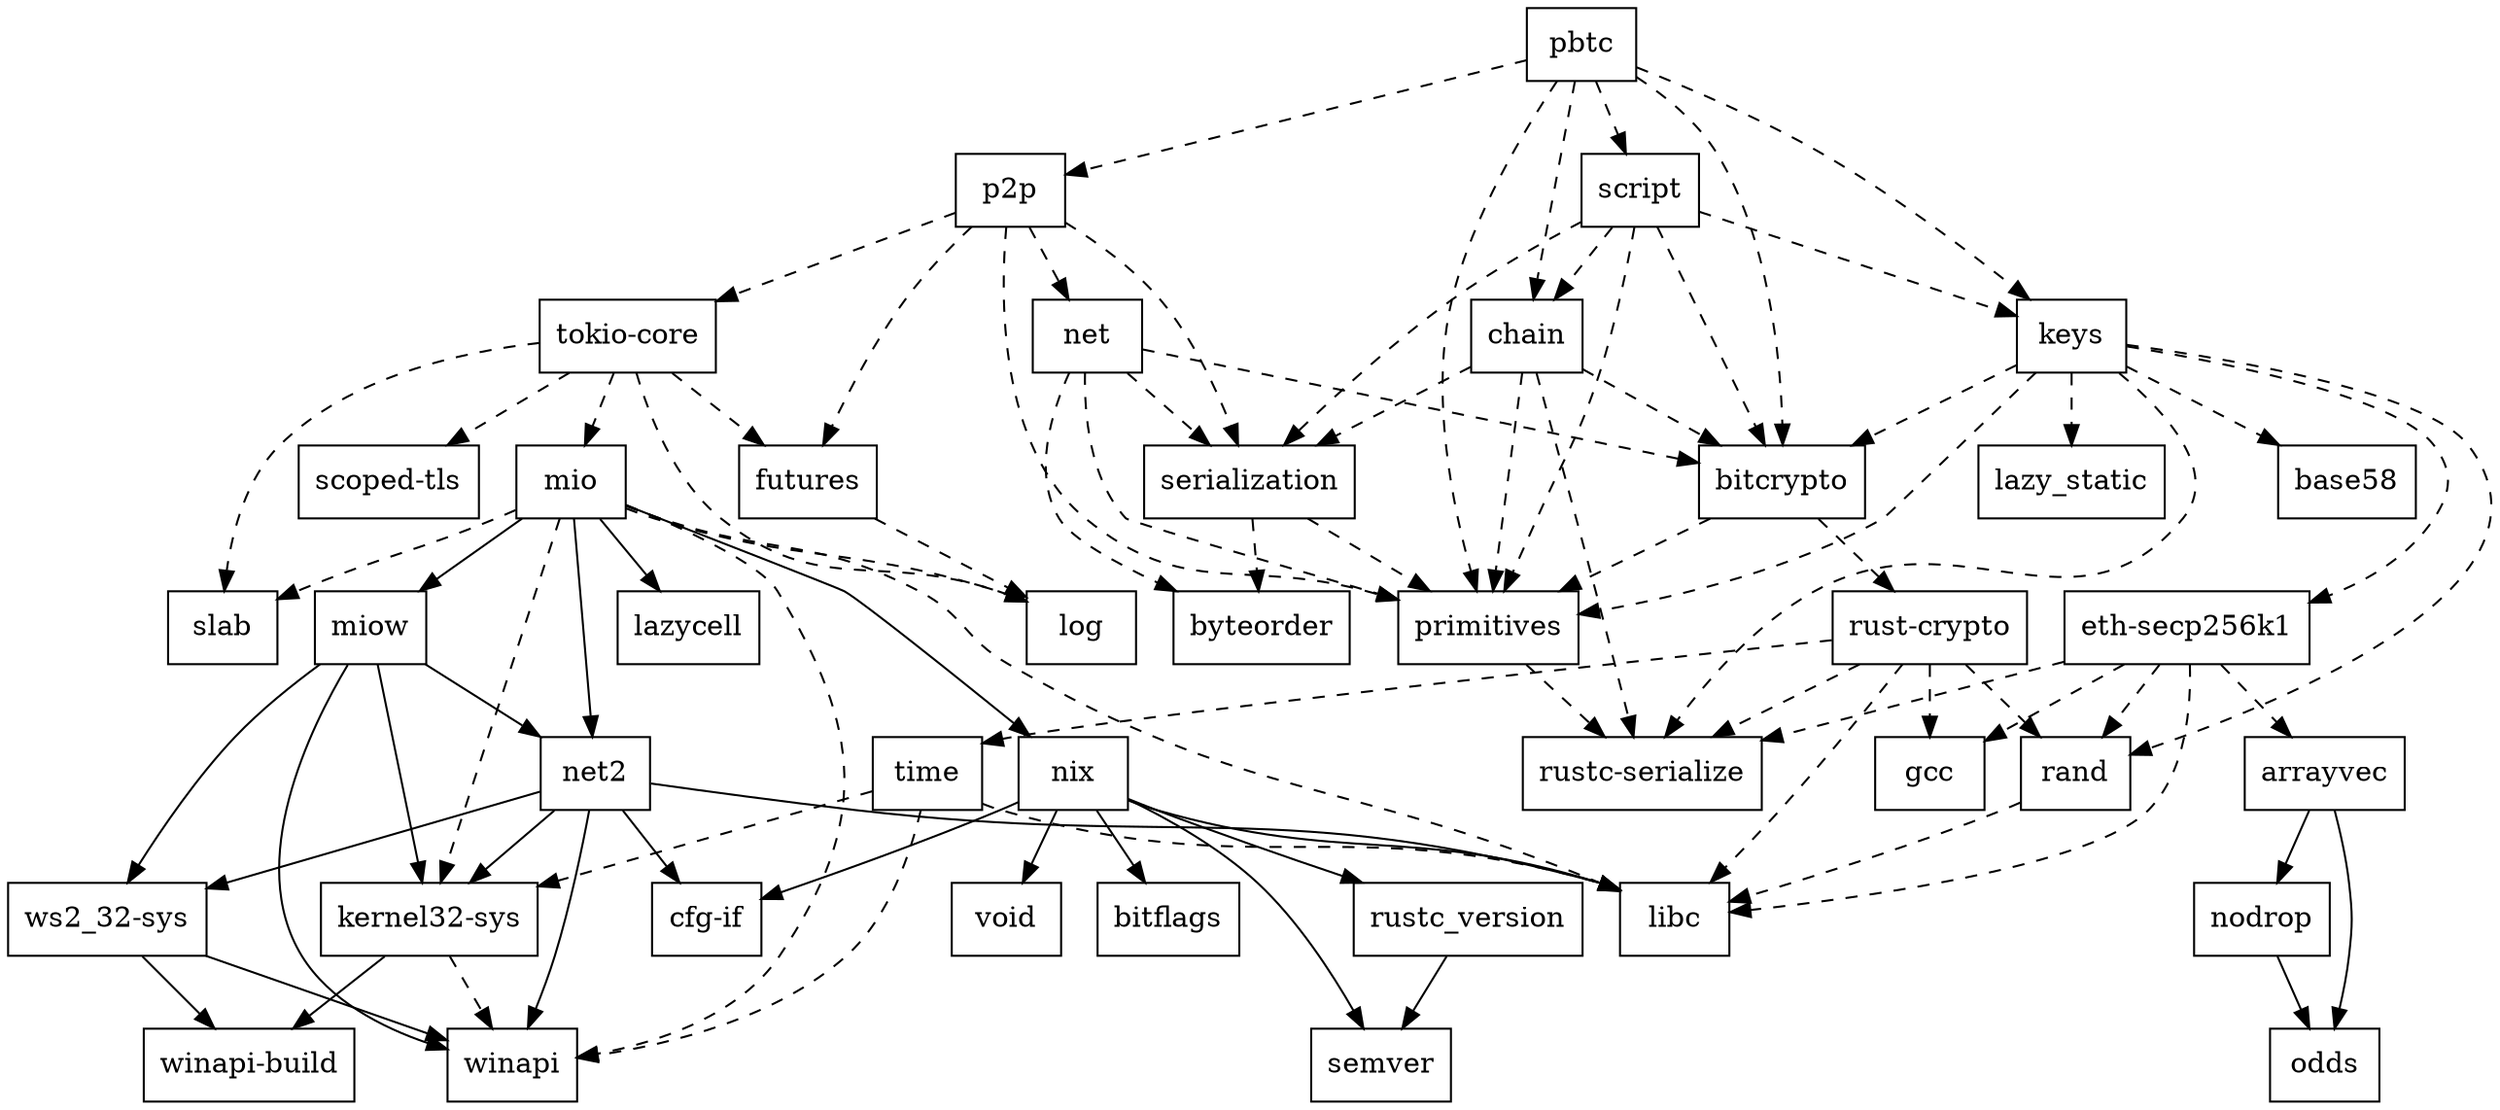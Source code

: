 digraph dependencies {
	N0[label="pbtc",shape=box];
	N1[label="bitcrypto",shape=box];
	N2[label="chain",shape=box];
	N3[label="keys",shape=box];
	N4[label="p2p",shape=box];
	N5[label="primitives",shape=box];
	N6[label="script",shape=box];
	N7[label="arrayvec",shape=box];
	N8[label="nodrop",shape=box];
	N9[label="odds",shape=box];
	N10[label="base58",shape=box];
	N11[label="rust-crypto",shape=box];
	N12[label="bitflags",shape=box];
	N13[label="byteorder",shape=box];
	N14[label="cfg-if",shape=box];
	N15[label="rustc-serialize",shape=box];
	N16[label="serialization",shape=box];
	N17[label="eth-secp256k1",shape=box];
	N18[label="gcc",shape=box];
	N19[label="libc",shape=box];
	N20[label="rand",shape=box];
	N21[label="futures",shape=box];
	N22[label="log",shape=box];
	N23[label="kernel32-sys",shape=box];
	N24[label="winapi",shape=box];
	N25[label="winapi-build",shape=box];
	N26[label="lazy_static",shape=box];
	N27[label="lazycell",shape=box];
	N28[label="mio",shape=box];
	N29[label="miow",shape=box];
	N30[label="net2",shape=box];
	N31[label="nix",shape=box];
	N32[label="slab",shape=box];
	N33[label="ws2_32-sys",shape=box];
	N34[label="net",shape=box];
	N35[label="rustc_version",shape=box];
	N36[label="semver",shape=box];
	N37[label="void",shape=box];
	N38[label="tokio-core",shape=box];
	N39[label="time",shape=box];
	N40[label="scoped-tls",shape=box];
	N0 -> N1[label="",style=dashed];
	N0 -> N2[label="",style=dashed];
	N0 -> N3[label="",style=dashed];
	N0 -> N4[label="",style=dashed];
	N0 -> N5[label="",style=dashed];
	N0 -> N6[label="",style=dashed];
	N1 -> N5[label="",style=dashed];
	N1 -> N11[label="",style=dashed];
	N2 -> N1[label="",style=dashed];
	N2 -> N5[label="",style=dashed];
	N2 -> N15[label="",style=dashed];
	N2 -> N16[label="",style=dashed];
	N3 -> N1[label="",style=dashed];
	N3 -> N5[label="",style=dashed];
	N3 -> N10[label="",style=dashed];
	N3 -> N15[label="",style=dashed];
	N3 -> N17[label="",style=dashed];
	N3 -> N20[label="",style=dashed];
	N3 -> N26[label="",style=dashed];
	N4 -> N5[label="",style=dashed];
	N4 -> N16[label="",style=dashed];
	N4 -> N21[label="",style=dashed];
	N4 -> N34[label="",style=dashed];
	N4 -> N38[label="",style=dashed];
	N5 -> N15[label="",style=dashed];
	N6 -> N1[label="",style=dashed];
	N6 -> N2[label="",style=dashed];
	N6 -> N3[label="",style=dashed];
	N6 -> N5[label="",style=dashed];
	N6 -> N16[label="",style=dashed];
	N7 -> N8[label=""];
	N7 -> N9[label=""];
	N8 -> N9[label=""];
	N11 -> N15[label="",style=dashed];
	N11 -> N18[label="",style=dashed];
	N11 -> N19[label="",style=dashed];
	N11 -> N20[label="",style=dashed];
	N11 -> N39[label="",style=dashed];
	N16 -> N5[label="",style=dashed];
	N16 -> N13[label="",style=dashed];
	N17 -> N7[label="",style=dashed];
	N17 -> N15[label="",style=dashed];
	N17 -> N18[label="",style=dashed];
	N17 -> N19[label="",style=dashed];
	N17 -> N20[label="",style=dashed];
	N20 -> N19[label="",style=dashed];
	N21 -> N22[label="",style=dashed];
	N23 -> N24[label="",style=dashed];
	N23 -> N25[label=""];
	N28 -> N19[label="",style=dashed];
	N28 -> N22[label="",style=dashed];
	N28 -> N23[label="",style=dashed];
	N28 -> N24[label="",style=dashed];
	N28 -> N27[label=""];
	N28 -> N29[label=""];
	N28 -> N30[label=""];
	N28 -> N31[label=""];
	N28 -> N32[label="",style=dashed];
	N29 -> N23[label=""];
	N29 -> N24[label=""];
	N29 -> N30[label=""];
	N29 -> N33[label=""];
	N30 -> N14[label=""];
	N30 -> N19[label=""];
	N30 -> N23[label=""];
	N30 -> N24[label=""];
	N30 -> N33[label=""];
	N31 -> N12[label=""];
	N31 -> N14[label=""];
	N31 -> N19[label=""];
	N31 -> N35[label=""];
	N31 -> N36[label=""];
	N31 -> N37[label=""];
	N33 -> N24[label=""];
	N33 -> N25[label=""];
	N34 -> N1[label="",style=dashed];
	N34 -> N5[label="",style=dashed];
	N34 -> N13[label="",style=dashed];
	N34 -> N16[label="",style=dashed];
	N35 -> N36[label=""];
	N38 -> N21[label="",style=dashed];
	N38 -> N22[label="",style=dashed];
	N38 -> N28[label="",style=dashed];
	N38 -> N32[label="",style=dashed];
	N38 -> N40[label="",style=dashed];
	N39 -> N19[label="",style=dashed];
	N39 -> N23[label="",style=dashed];
	N39 -> N24[label="",style=dashed];
}
